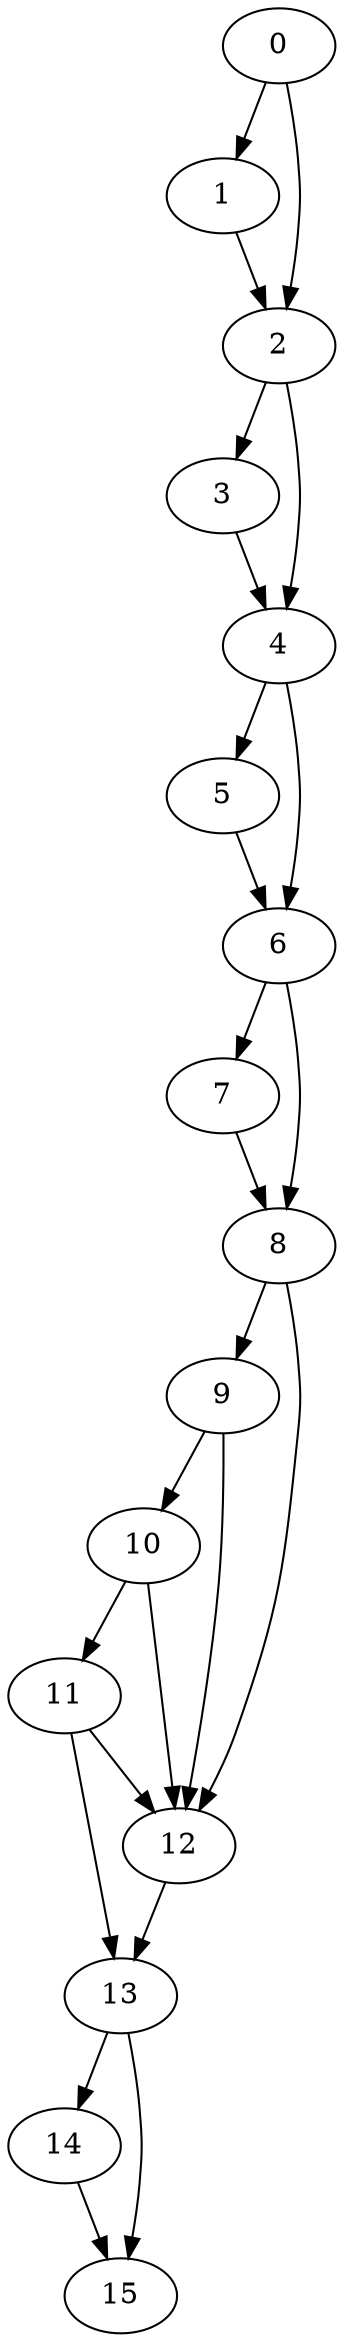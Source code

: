 digraph {
	0
	1
	2
	3
	4
	5
	6
	7
	8
	9
	10
	11
	12
	13
	14
	15
	0 -> 1
	9 -> 10
	4 -> 6
	5 -> 6
	6 -> 7
	10 -> 11
	13 -> 15
	14 -> 15
	0 -> 2
	1 -> 2
	2 -> 3
	2 -> 4
	3 -> 4
	4 -> 5
	6 -> 8
	7 -> 8
	8 -> 12
	9 -> 12
	10 -> 12
	11 -> 12
	13 -> 14
	8 -> 9
	11 -> 13
	12 -> 13
}
